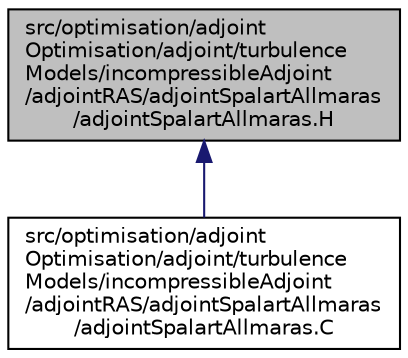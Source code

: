 digraph "src/optimisation/adjointOptimisation/adjoint/turbulenceModels/incompressibleAdjoint/adjointRAS/adjointSpalartAllmaras/adjointSpalartAllmaras.H"
{
  bgcolor="transparent";
  edge [fontname="Helvetica",fontsize="10",labelfontname="Helvetica",labelfontsize="10"];
  node [fontname="Helvetica",fontsize="10",shape=record];
  Node1 [label="src/optimisation/adjoint\lOptimisation/adjoint/turbulence\lModels/incompressibleAdjoint\l/adjointRAS/adjointSpalartAllmaras\l/adjointSpalartAllmaras.H",height=0.2,width=0.4,color="black", fillcolor="grey75", style="filled" fontcolor="black"];
  Node1 -> Node2 [dir="back",color="midnightblue",fontsize="10",style="solid",fontname="Helvetica"];
  Node2 [label="src/optimisation/adjoint\lOptimisation/adjoint/turbulence\lModels/incompressibleAdjoint\l/adjointRAS/adjointSpalartAllmaras\l/adjointSpalartAllmaras.C",height=0.2,width=0.4,color="black",URL="$adjointSpalartAllmaras_8C.html"];
}
